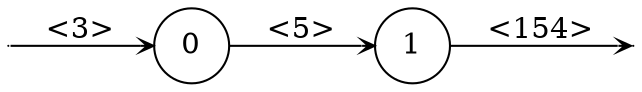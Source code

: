 digraph
{
  vcsn_context = "{ε} → ℝ"
  rankdir = LR
  edge [arrowhead = vee, arrowsize = .6]
  {
    node [shape = point, width = 0]
    I0
    F1
  }
  {
    node [shape = circle, style = rounded, width = 0.5]
    0
    1
  }
  I0 -> 0 [label = "<3>"]
  0 -> 1 [label = "<5>"]
  1 -> F1 [label = "<154>"]
}
